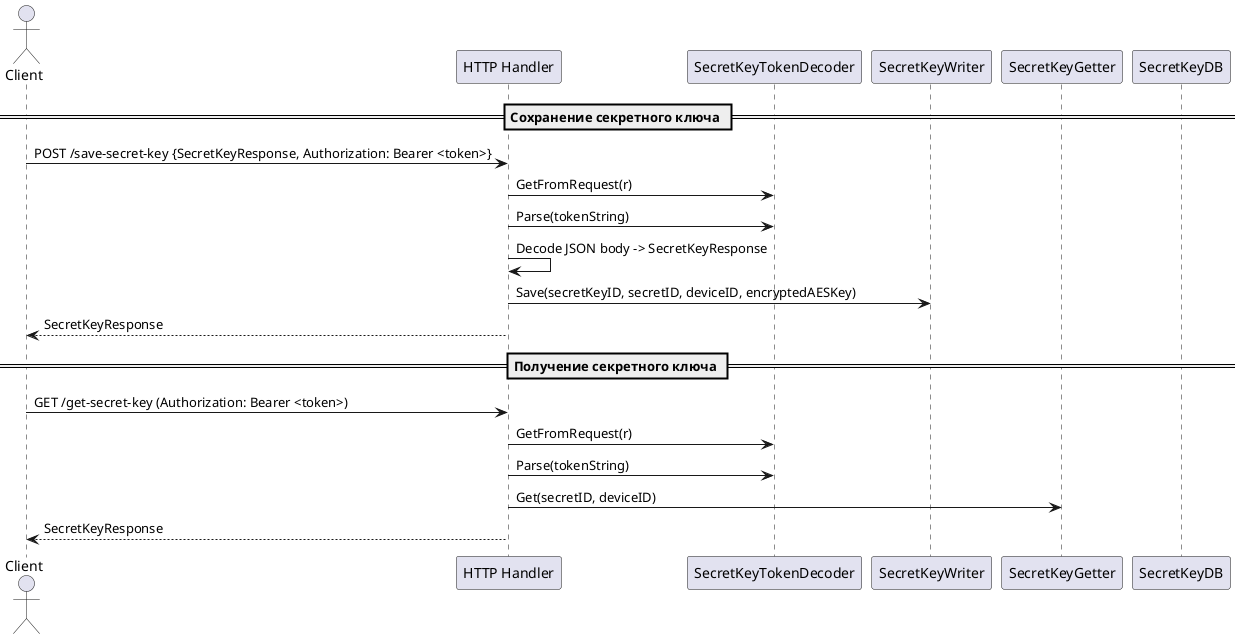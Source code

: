 @startuml
actor Client
participant "HTTP Handler" as Handler
participant SecretKeyTokenDecoder
participant SecretKeyWriter
participant SecretKeyGetter
participant "SecretKeyDB" as DB

== Сохранение секретного ключа ==
' Клиент отправляет секретный ключ
Client -> Handler: POST /save-secret-key {SecretKeyResponse, Authorization: Bearer <token>}

' Извлечение и парсинг токена
Handler -> SecretKeyTokenDecoder: GetFromRequest(r)
Handler -> SecretKeyTokenDecoder: Parse(tokenString)

' Декодирование тела запроса и сохранение ключа
Handler -> Handler: Decode JSON body -> SecretKeyResponse
Handler -> SecretKeyWriter: Save(secretKeyID, secretID, deviceID, encryptedAESKey)

' Ответ клиенту
Handler --> Client: SecretKeyResponse

== Получение секретного ключа ==
' Клиент делает запрос на получение ключа
Client -> Handler: GET /get-secret-key (Authorization: Bearer <token>)

' Извлечение и парсинг токена
Handler -> SecretKeyTokenDecoder: GetFromRequest(r)
Handler -> SecretKeyTokenDecoder: Parse(tokenString)

' Получение ключа из базы
Handler -> SecretKeyGetter: Get(secretID, deviceID)

' Ответ клиенту
Handler --> Client: SecretKeyResponse
@enduml
